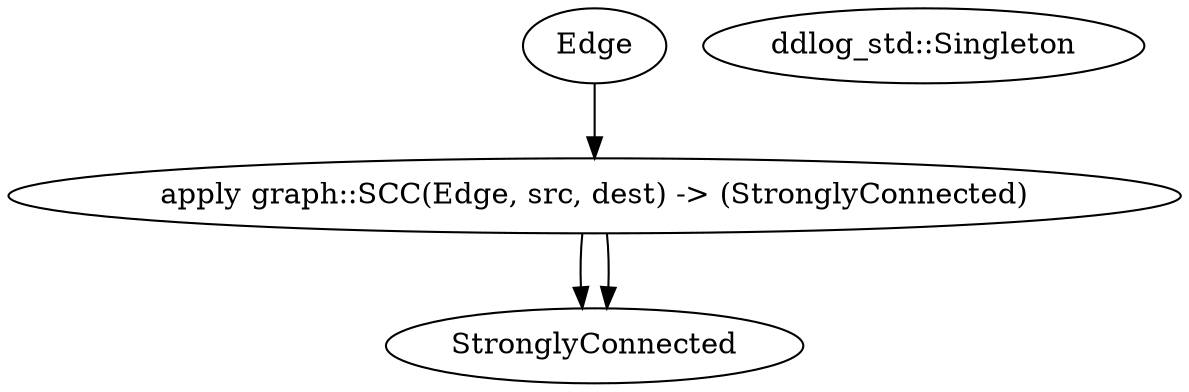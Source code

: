 digraph {
    0 [label="Edge"];
    1 [label=StronglyConnected];
    2 [label="ddlog_std::Singleton"];
    3 [label="apply graph::SCC(Edge, src, dest) -> (StronglyConnected)"];
    0 -> 3;
    3 -> 1;
    3 -> 1;
}